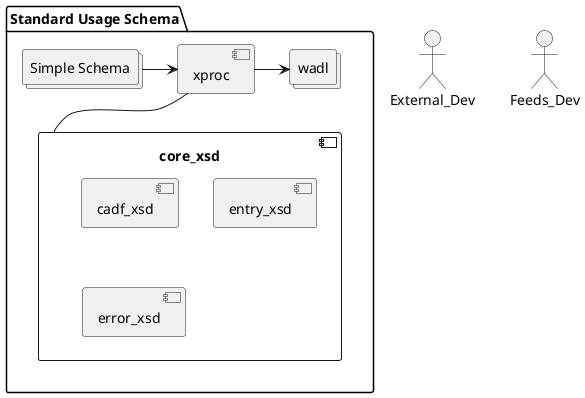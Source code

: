 @startuml schema intake model

actor External_Dev
actor Feeds_Dev



package "Standard Usage Schema" as schema_repo {
    collections wadl
    collections "Simple Schema" as schema
    component xproc
    component core_xsd {
        component cadf_xsd
        component entry_xsd
        component error_xsd
    }
}



schema-right->xproc
xproc-right->wadl
xproc-down-core_xsd

@enduml